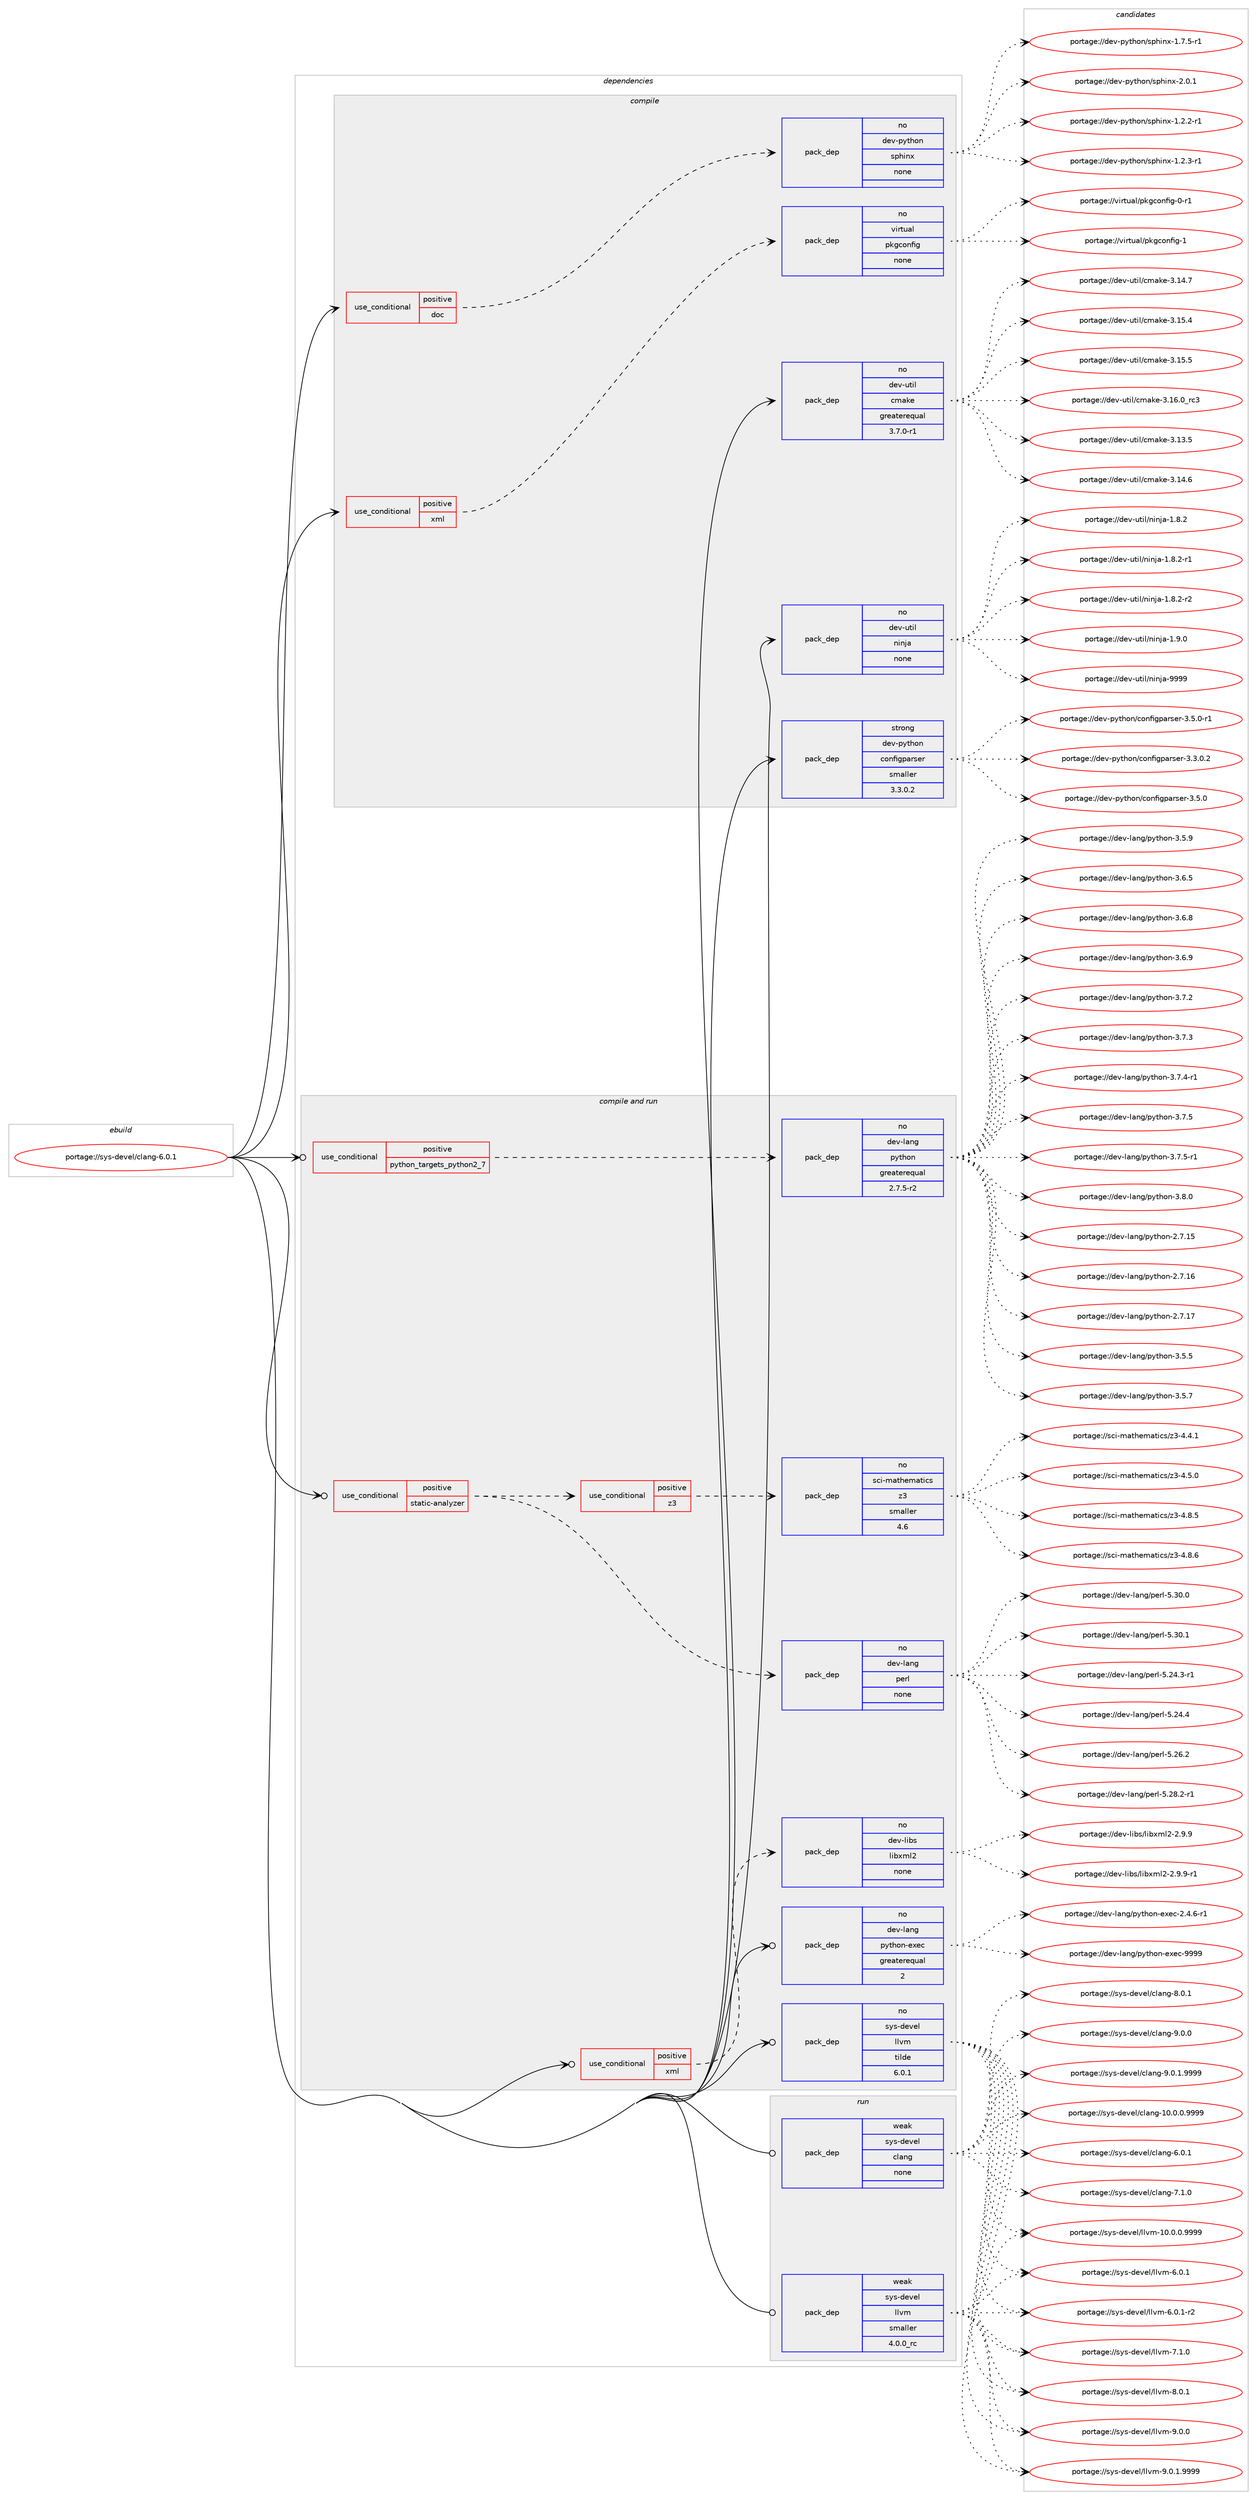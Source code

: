digraph prolog {

# *************
# Graph options
# *************

newrank=true;
concentrate=true;
compound=true;
graph [rankdir=LR,fontname=Helvetica,fontsize=10,ranksep=1.5];#, ranksep=2.5, nodesep=0.2];
edge  [arrowhead=vee];
node  [fontname=Helvetica,fontsize=10];

# **********
# The ebuild
# **********

subgraph cluster_leftcol {
color=gray;
rank=same;
label=<<i>ebuild</i>>;
id [label="portage://sys-devel/clang-6.0.1", color=red, width=4, href="../sys-devel/clang-6.0.1.svg"];
}

# ****************
# The dependencies
# ****************

subgraph cluster_midcol {
color=gray;
label=<<i>dependencies</i>>;
subgraph cluster_compile {
fillcolor="#eeeeee";
style=filled;
label=<<i>compile</i>>;
subgraph cond102214 {
dependency422050 [label=<<TABLE BORDER="0" CELLBORDER="1" CELLSPACING="0" CELLPADDING="4"><TR><TD ROWSPAN="3" CELLPADDING="10">use_conditional</TD></TR><TR><TD>positive</TD></TR><TR><TD>doc</TD></TR></TABLE>>, shape=none, color=red];
subgraph pack312791 {
dependency422051 [label=<<TABLE BORDER="0" CELLBORDER="1" CELLSPACING="0" CELLPADDING="4" WIDTH="220"><TR><TD ROWSPAN="6" CELLPADDING="30">pack_dep</TD></TR><TR><TD WIDTH="110">no</TD></TR><TR><TD>dev-python</TD></TR><TR><TD>sphinx</TD></TR><TR><TD>none</TD></TR><TR><TD></TD></TR></TABLE>>, shape=none, color=blue];
}
dependency422050:e -> dependency422051:w [weight=20,style="dashed",arrowhead="vee"];
}
id:e -> dependency422050:w [weight=20,style="solid",arrowhead="vee"];
subgraph cond102215 {
dependency422052 [label=<<TABLE BORDER="0" CELLBORDER="1" CELLSPACING="0" CELLPADDING="4"><TR><TD ROWSPAN="3" CELLPADDING="10">use_conditional</TD></TR><TR><TD>positive</TD></TR><TR><TD>xml</TD></TR></TABLE>>, shape=none, color=red];
subgraph pack312792 {
dependency422053 [label=<<TABLE BORDER="0" CELLBORDER="1" CELLSPACING="0" CELLPADDING="4" WIDTH="220"><TR><TD ROWSPAN="6" CELLPADDING="30">pack_dep</TD></TR><TR><TD WIDTH="110">no</TD></TR><TR><TD>virtual</TD></TR><TR><TD>pkgconfig</TD></TR><TR><TD>none</TD></TR><TR><TD></TD></TR></TABLE>>, shape=none, color=blue];
}
dependency422052:e -> dependency422053:w [weight=20,style="dashed",arrowhead="vee"];
}
id:e -> dependency422052:w [weight=20,style="solid",arrowhead="vee"];
subgraph pack312793 {
dependency422054 [label=<<TABLE BORDER="0" CELLBORDER="1" CELLSPACING="0" CELLPADDING="4" WIDTH="220"><TR><TD ROWSPAN="6" CELLPADDING="30">pack_dep</TD></TR><TR><TD WIDTH="110">no</TD></TR><TR><TD>dev-util</TD></TR><TR><TD>cmake</TD></TR><TR><TD>greaterequal</TD></TR><TR><TD>3.7.0-r1</TD></TR></TABLE>>, shape=none, color=blue];
}
id:e -> dependency422054:w [weight=20,style="solid",arrowhead="vee"];
subgraph pack312794 {
dependency422055 [label=<<TABLE BORDER="0" CELLBORDER="1" CELLSPACING="0" CELLPADDING="4" WIDTH="220"><TR><TD ROWSPAN="6" CELLPADDING="30">pack_dep</TD></TR><TR><TD WIDTH="110">no</TD></TR><TR><TD>dev-util</TD></TR><TR><TD>ninja</TD></TR><TR><TD>none</TD></TR><TR><TD></TD></TR></TABLE>>, shape=none, color=blue];
}
id:e -> dependency422055:w [weight=20,style="solid",arrowhead="vee"];
subgraph pack312795 {
dependency422056 [label=<<TABLE BORDER="0" CELLBORDER="1" CELLSPACING="0" CELLPADDING="4" WIDTH="220"><TR><TD ROWSPAN="6" CELLPADDING="30">pack_dep</TD></TR><TR><TD WIDTH="110">strong</TD></TR><TR><TD>dev-python</TD></TR><TR><TD>configparser</TD></TR><TR><TD>smaller</TD></TR><TR><TD>3.3.0.2</TD></TR></TABLE>>, shape=none, color=blue];
}
id:e -> dependency422056:w [weight=20,style="solid",arrowhead="vee"];
}
subgraph cluster_compileandrun {
fillcolor="#eeeeee";
style=filled;
label=<<i>compile and run</i>>;
subgraph cond102216 {
dependency422057 [label=<<TABLE BORDER="0" CELLBORDER="1" CELLSPACING="0" CELLPADDING="4"><TR><TD ROWSPAN="3" CELLPADDING="10">use_conditional</TD></TR><TR><TD>positive</TD></TR><TR><TD>python_targets_python2_7</TD></TR></TABLE>>, shape=none, color=red];
subgraph pack312796 {
dependency422058 [label=<<TABLE BORDER="0" CELLBORDER="1" CELLSPACING="0" CELLPADDING="4" WIDTH="220"><TR><TD ROWSPAN="6" CELLPADDING="30">pack_dep</TD></TR><TR><TD WIDTH="110">no</TD></TR><TR><TD>dev-lang</TD></TR><TR><TD>python</TD></TR><TR><TD>greaterequal</TD></TR><TR><TD>2.7.5-r2</TD></TR></TABLE>>, shape=none, color=blue];
}
dependency422057:e -> dependency422058:w [weight=20,style="dashed",arrowhead="vee"];
}
id:e -> dependency422057:w [weight=20,style="solid",arrowhead="odotvee"];
subgraph cond102217 {
dependency422059 [label=<<TABLE BORDER="0" CELLBORDER="1" CELLSPACING="0" CELLPADDING="4"><TR><TD ROWSPAN="3" CELLPADDING="10">use_conditional</TD></TR><TR><TD>positive</TD></TR><TR><TD>static-analyzer</TD></TR></TABLE>>, shape=none, color=red];
subgraph pack312797 {
dependency422060 [label=<<TABLE BORDER="0" CELLBORDER="1" CELLSPACING="0" CELLPADDING="4" WIDTH="220"><TR><TD ROWSPAN="6" CELLPADDING="30">pack_dep</TD></TR><TR><TD WIDTH="110">no</TD></TR><TR><TD>dev-lang</TD></TR><TR><TD>perl</TD></TR><TR><TD>none</TD></TR><TR><TD></TD></TR></TABLE>>, shape=none, color=blue];
}
dependency422059:e -> dependency422060:w [weight=20,style="dashed",arrowhead="vee"];
subgraph cond102218 {
dependency422061 [label=<<TABLE BORDER="0" CELLBORDER="1" CELLSPACING="0" CELLPADDING="4"><TR><TD ROWSPAN="3" CELLPADDING="10">use_conditional</TD></TR><TR><TD>positive</TD></TR><TR><TD>z3</TD></TR></TABLE>>, shape=none, color=red];
subgraph pack312798 {
dependency422062 [label=<<TABLE BORDER="0" CELLBORDER="1" CELLSPACING="0" CELLPADDING="4" WIDTH="220"><TR><TD ROWSPAN="6" CELLPADDING="30">pack_dep</TD></TR><TR><TD WIDTH="110">no</TD></TR><TR><TD>sci-mathematics</TD></TR><TR><TD>z3</TD></TR><TR><TD>smaller</TD></TR><TR><TD>4.6</TD></TR></TABLE>>, shape=none, color=blue];
}
dependency422061:e -> dependency422062:w [weight=20,style="dashed",arrowhead="vee"];
}
dependency422059:e -> dependency422061:w [weight=20,style="dashed",arrowhead="vee"];
}
id:e -> dependency422059:w [weight=20,style="solid",arrowhead="odotvee"];
subgraph cond102219 {
dependency422063 [label=<<TABLE BORDER="0" CELLBORDER="1" CELLSPACING="0" CELLPADDING="4"><TR><TD ROWSPAN="3" CELLPADDING="10">use_conditional</TD></TR><TR><TD>positive</TD></TR><TR><TD>xml</TD></TR></TABLE>>, shape=none, color=red];
subgraph pack312799 {
dependency422064 [label=<<TABLE BORDER="0" CELLBORDER="1" CELLSPACING="0" CELLPADDING="4" WIDTH="220"><TR><TD ROWSPAN="6" CELLPADDING="30">pack_dep</TD></TR><TR><TD WIDTH="110">no</TD></TR><TR><TD>dev-libs</TD></TR><TR><TD>libxml2</TD></TR><TR><TD>none</TD></TR><TR><TD></TD></TR></TABLE>>, shape=none, color=blue];
}
dependency422063:e -> dependency422064:w [weight=20,style="dashed",arrowhead="vee"];
}
id:e -> dependency422063:w [weight=20,style="solid",arrowhead="odotvee"];
subgraph pack312800 {
dependency422065 [label=<<TABLE BORDER="0" CELLBORDER="1" CELLSPACING="0" CELLPADDING="4" WIDTH="220"><TR><TD ROWSPAN="6" CELLPADDING="30">pack_dep</TD></TR><TR><TD WIDTH="110">no</TD></TR><TR><TD>dev-lang</TD></TR><TR><TD>python-exec</TD></TR><TR><TD>greaterequal</TD></TR><TR><TD>2</TD></TR></TABLE>>, shape=none, color=blue];
}
id:e -> dependency422065:w [weight=20,style="solid",arrowhead="odotvee"];
subgraph pack312801 {
dependency422066 [label=<<TABLE BORDER="0" CELLBORDER="1" CELLSPACING="0" CELLPADDING="4" WIDTH="220"><TR><TD ROWSPAN="6" CELLPADDING="30">pack_dep</TD></TR><TR><TD WIDTH="110">no</TD></TR><TR><TD>sys-devel</TD></TR><TR><TD>llvm</TD></TR><TR><TD>tilde</TD></TR><TR><TD>6.0.1</TD></TR></TABLE>>, shape=none, color=blue];
}
id:e -> dependency422066:w [weight=20,style="solid",arrowhead="odotvee"];
}
subgraph cluster_run {
fillcolor="#eeeeee";
style=filled;
label=<<i>run</i>>;
subgraph pack312802 {
dependency422067 [label=<<TABLE BORDER="0" CELLBORDER="1" CELLSPACING="0" CELLPADDING="4" WIDTH="220"><TR><TD ROWSPAN="6" CELLPADDING="30">pack_dep</TD></TR><TR><TD WIDTH="110">weak</TD></TR><TR><TD>sys-devel</TD></TR><TR><TD>clang</TD></TR><TR><TD>none</TD></TR><TR><TD></TD></TR></TABLE>>, shape=none, color=blue];
}
id:e -> dependency422067:w [weight=20,style="solid",arrowhead="odot"];
subgraph pack312803 {
dependency422068 [label=<<TABLE BORDER="0" CELLBORDER="1" CELLSPACING="0" CELLPADDING="4" WIDTH="220"><TR><TD ROWSPAN="6" CELLPADDING="30">pack_dep</TD></TR><TR><TD WIDTH="110">weak</TD></TR><TR><TD>sys-devel</TD></TR><TR><TD>llvm</TD></TR><TR><TD>smaller</TD></TR><TR><TD>4.0.0_rc</TD></TR></TABLE>>, shape=none, color=blue];
}
id:e -> dependency422068:w [weight=20,style="solid",arrowhead="odot"];
}
}

# **************
# The candidates
# **************

subgraph cluster_choices {
rank=same;
color=gray;
label=<<i>candidates</i>>;

subgraph choice312791 {
color=black;
nodesep=1;
choiceportage10010111845112121116104111110471151121041051101204549465046504511449 [label="portage://dev-python/sphinx-1.2.2-r1", color=red, width=4,href="../dev-python/sphinx-1.2.2-r1.svg"];
choiceportage10010111845112121116104111110471151121041051101204549465046514511449 [label="portage://dev-python/sphinx-1.2.3-r1", color=red, width=4,href="../dev-python/sphinx-1.2.3-r1.svg"];
choiceportage10010111845112121116104111110471151121041051101204549465546534511449 [label="portage://dev-python/sphinx-1.7.5-r1", color=red, width=4,href="../dev-python/sphinx-1.7.5-r1.svg"];
choiceportage1001011184511212111610411111047115112104105110120455046484649 [label="portage://dev-python/sphinx-2.0.1", color=red, width=4,href="../dev-python/sphinx-2.0.1.svg"];
dependency422051:e -> choiceportage10010111845112121116104111110471151121041051101204549465046504511449:w [style=dotted,weight="100"];
dependency422051:e -> choiceportage10010111845112121116104111110471151121041051101204549465046514511449:w [style=dotted,weight="100"];
dependency422051:e -> choiceportage10010111845112121116104111110471151121041051101204549465546534511449:w [style=dotted,weight="100"];
dependency422051:e -> choiceportage1001011184511212111610411111047115112104105110120455046484649:w [style=dotted,weight="100"];
}
subgraph choice312792 {
color=black;
nodesep=1;
choiceportage11810511411611797108471121071039911111010210510345484511449 [label="portage://virtual/pkgconfig-0-r1", color=red, width=4,href="../virtual/pkgconfig-0-r1.svg"];
choiceportage1181051141161179710847112107103991111101021051034549 [label="portage://virtual/pkgconfig-1", color=red, width=4,href="../virtual/pkgconfig-1.svg"];
dependency422053:e -> choiceportage11810511411611797108471121071039911111010210510345484511449:w [style=dotted,weight="100"];
dependency422053:e -> choiceportage1181051141161179710847112107103991111101021051034549:w [style=dotted,weight="100"];
}
subgraph choice312793 {
color=black;
nodesep=1;
choiceportage1001011184511711610510847991099710710145514649514653 [label="portage://dev-util/cmake-3.13.5", color=red, width=4,href="../dev-util/cmake-3.13.5.svg"];
choiceportage1001011184511711610510847991099710710145514649524654 [label="portage://dev-util/cmake-3.14.6", color=red, width=4,href="../dev-util/cmake-3.14.6.svg"];
choiceportage1001011184511711610510847991099710710145514649524655 [label="portage://dev-util/cmake-3.14.7", color=red, width=4,href="../dev-util/cmake-3.14.7.svg"];
choiceportage1001011184511711610510847991099710710145514649534652 [label="portage://dev-util/cmake-3.15.4", color=red, width=4,href="../dev-util/cmake-3.15.4.svg"];
choiceportage1001011184511711610510847991099710710145514649534653 [label="portage://dev-util/cmake-3.15.5", color=red, width=4,href="../dev-util/cmake-3.15.5.svg"];
choiceportage1001011184511711610510847991099710710145514649544648951149951 [label="portage://dev-util/cmake-3.16.0_rc3", color=red, width=4,href="../dev-util/cmake-3.16.0_rc3.svg"];
dependency422054:e -> choiceportage1001011184511711610510847991099710710145514649514653:w [style=dotted,weight="100"];
dependency422054:e -> choiceportage1001011184511711610510847991099710710145514649524654:w [style=dotted,weight="100"];
dependency422054:e -> choiceportage1001011184511711610510847991099710710145514649524655:w [style=dotted,weight="100"];
dependency422054:e -> choiceportage1001011184511711610510847991099710710145514649534652:w [style=dotted,weight="100"];
dependency422054:e -> choiceportage1001011184511711610510847991099710710145514649534653:w [style=dotted,weight="100"];
dependency422054:e -> choiceportage1001011184511711610510847991099710710145514649544648951149951:w [style=dotted,weight="100"];
}
subgraph choice312794 {
color=black;
nodesep=1;
choiceportage100101118451171161051084711010511010697454946564650 [label="portage://dev-util/ninja-1.8.2", color=red, width=4,href="../dev-util/ninja-1.8.2.svg"];
choiceportage1001011184511711610510847110105110106974549465646504511449 [label="portage://dev-util/ninja-1.8.2-r1", color=red, width=4,href="../dev-util/ninja-1.8.2-r1.svg"];
choiceportage1001011184511711610510847110105110106974549465646504511450 [label="portage://dev-util/ninja-1.8.2-r2", color=red, width=4,href="../dev-util/ninja-1.8.2-r2.svg"];
choiceportage100101118451171161051084711010511010697454946574648 [label="portage://dev-util/ninja-1.9.0", color=red, width=4,href="../dev-util/ninja-1.9.0.svg"];
choiceportage1001011184511711610510847110105110106974557575757 [label="portage://dev-util/ninja-9999", color=red, width=4,href="../dev-util/ninja-9999.svg"];
dependency422055:e -> choiceportage100101118451171161051084711010511010697454946564650:w [style=dotted,weight="100"];
dependency422055:e -> choiceportage1001011184511711610510847110105110106974549465646504511449:w [style=dotted,weight="100"];
dependency422055:e -> choiceportage1001011184511711610510847110105110106974549465646504511450:w [style=dotted,weight="100"];
dependency422055:e -> choiceportage100101118451171161051084711010511010697454946574648:w [style=dotted,weight="100"];
dependency422055:e -> choiceportage1001011184511711610510847110105110106974557575757:w [style=dotted,weight="100"];
}
subgraph choice312795 {
color=black;
nodesep=1;
choiceportage100101118451121211161041111104799111110102105103112971141151011144551465146484650 [label="portage://dev-python/configparser-3.3.0.2", color=red, width=4,href="../dev-python/configparser-3.3.0.2.svg"];
choiceportage10010111845112121116104111110479911111010210510311297114115101114455146534648 [label="portage://dev-python/configparser-3.5.0", color=red, width=4,href="../dev-python/configparser-3.5.0.svg"];
choiceportage100101118451121211161041111104799111110102105103112971141151011144551465346484511449 [label="portage://dev-python/configparser-3.5.0-r1", color=red, width=4,href="../dev-python/configparser-3.5.0-r1.svg"];
dependency422056:e -> choiceportage100101118451121211161041111104799111110102105103112971141151011144551465146484650:w [style=dotted,weight="100"];
dependency422056:e -> choiceportage10010111845112121116104111110479911111010210510311297114115101114455146534648:w [style=dotted,weight="100"];
dependency422056:e -> choiceportage100101118451121211161041111104799111110102105103112971141151011144551465346484511449:w [style=dotted,weight="100"];
}
subgraph choice312796 {
color=black;
nodesep=1;
choiceportage10010111845108971101034711212111610411111045504655464953 [label="portage://dev-lang/python-2.7.15", color=red, width=4,href="../dev-lang/python-2.7.15.svg"];
choiceportage10010111845108971101034711212111610411111045504655464954 [label="portage://dev-lang/python-2.7.16", color=red, width=4,href="../dev-lang/python-2.7.16.svg"];
choiceportage10010111845108971101034711212111610411111045504655464955 [label="portage://dev-lang/python-2.7.17", color=red, width=4,href="../dev-lang/python-2.7.17.svg"];
choiceportage100101118451089711010347112121116104111110455146534653 [label="portage://dev-lang/python-3.5.5", color=red, width=4,href="../dev-lang/python-3.5.5.svg"];
choiceportage100101118451089711010347112121116104111110455146534655 [label="portage://dev-lang/python-3.5.7", color=red, width=4,href="../dev-lang/python-3.5.7.svg"];
choiceportage100101118451089711010347112121116104111110455146534657 [label="portage://dev-lang/python-3.5.9", color=red, width=4,href="../dev-lang/python-3.5.9.svg"];
choiceportage100101118451089711010347112121116104111110455146544653 [label="portage://dev-lang/python-3.6.5", color=red, width=4,href="../dev-lang/python-3.6.5.svg"];
choiceportage100101118451089711010347112121116104111110455146544656 [label="portage://dev-lang/python-3.6.8", color=red, width=4,href="../dev-lang/python-3.6.8.svg"];
choiceportage100101118451089711010347112121116104111110455146544657 [label="portage://dev-lang/python-3.6.9", color=red, width=4,href="../dev-lang/python-3.6.9.svg"];
choiceportage100101118451089711010347112121116104111110455146554650 [label="portage://dev-lang/python-3.7.2", color=red, width=4,href="../dev-lang/python-3.7.2.svg"];
choiceportage100101118451089711010347112121116104111110455146554651 [label="portage://dev-lang/python-3.7.3", color=red, width=4,href="../dev-lang/python-3.7.3.svg"];
choiceportage1001011184510897110103471121211161041111104551465546524511449 [label="portage://dev-lang/python-3.7.4-r1", color=red, width=4,href="../dev-lang/python-3.7.4-r1.svg"];
choiceportage100101118451089711010347112121116104111110455146554653 [label="portage://dev-lang/python-3.7.5", color=red, width=4,href="../dev-lang/python-3.7.5.svg"];
choiceportage1001011184510897110103471121211161041111104551465546534511449 [label="portage://dev-lang/python-3.7.5-r1", color=red, width=4,href="../dev-lang/python-3.7.5-r1.svg"];
choiceportage100101118451089711010347112121116104111110455146564648 [label="portage://dev-lang/python-3.8.0", color=red, width=4,href="../dev-lang/python-3.8.0.svg"];
dependency422058:e -> choiceportage10010111845108971101034711212111610411111045504655464953:w [style=dotted,weight="100"];
dependency422058:e -> choiceportage10010111845108971101034711212111610411111045504655464954:w [style=dotted,weight="100"];
dependency422058:e -> choiceportage10010111845108971101034711212111610411111045504655464955:w [style=dotted,weight="100"];
dependency422058:e -> choiceportage100101118451089711010347112121116104111110455146534653:w [style=dotted,weight="100"];
dependency422058:e -> choiceportage100101118451089711010347112121116104111110455146534655:w [style=dotted,weight="100"];
dependency422058:e -> choiceportage100101118451089711010347112121116104111110455146534657:w [style=dotted,weight="100"];
dependency422058:e -> choiceportage100101118451089711010347112121116104111110455146544653:w [style=dotted,weight="100"];
dependency422058:e -> choiceportage100101118451089711010347112121116104111110455146544656:w [style=dotted,weight="100"];
dependency422058:e -> choiceportage100101118451089711010347112121116104111110455146544657:w [style=dotted,weight="100"];
dependency422058:e -> choiceportage100101118451089711010347112121116104111110455146554650:w [style=dotted,weight="100"];
dependency422058:e -> choiceportage100101118451089711010347112121116104111110455146554651:w [style=dotted,weight="100"];
dependency422058:e -> choiceportage1001011184510897110103471121211161041111104551465546524511449:w [style=dotted,weight="100"];
dependency422058:e -> choiceportage100101118451089711010347112121116104111110455146554653:w [style=dotted,weight="100"];
dependency422058:e -> choiceportage1001011184510897110103471121211161041111104551465546534511449:w [style=dotted,weight="100"];
dependency422058:e -> choiceportage100101118451089711010347112121116104111110455146564648:w [style=dotted,weight="100"];
}
subgraph choice312797 {
color=black;
nodesep=1;
choiceportage100101118451089711010347112101114108455346505246514511449 [label="portage://dev-lang/perl-5.24.3-r1", color=red, width=4,href="../dev-lang/perl-5.24.3-r1.svg"];
choiceportage10010111845108971101034711210111410845534650524652 [label="portage://dev-lang/perl-5.24.4", color=red, width=4,href="../dev-lang/perl-5.24.4.svg"];
choiceportage10010111845108971101034711210111410845534650544650 [label="portage://dev-lang/perl-5.26.2", color=red, width=4,href="../dev-lang/perl-5.26.2.svg"];
choiceportage100101118451089711010347112101114108455346505646504511449 [label="portage://dev-lang/perl-5.28.2-r1", color=red, width=4,href="../dev-lang/perl-5.28.2-r1.svg"];
choiceportage10010111845108971101034711210111410845534651484648 [label="portage://dev-lang/perl-5.30.0", color=red, width=4,href="../dev-lang/perl-5.30.0.svg"];
choiceportage10010111845108971101034711210111410845534651484649 [label="portage://dev-lang/perl-5.30.1", color=red, width=4,href="../dev-lang/perl-5.30.1.svg"];
dependency422060:e -> choiceportage100101118451089711010347112101114108455346505246514511449:w [style=dotted,weight="100"];
dependency422060:e -> choiceportage10010111845108971101034711210111410845534650524652:w [style=dotted,weight="100"];
dependency422060:e -> choiceportage10010111845108971101034711210111410845534650544650:w [style=dotted,weight="100"];
dependency422060:e -> choiceportage100101118451089711010347112101114108455346505646504511449:w [style=dotted,weight="100"];
dependency422060:e -> choiceportage10010111845108971101034711210111410845534651484648:w [style=dotted,weight="100"];
dependency422060:e -> choiceportage10010111845108971101034711210111410845534651484649:w [style=dotted,weight="100"];
}
subgraph choice312798 {
color=black;
nodesep=1;
choiceportage11599105451099711610410110997116105991154712251455246524649 [label="portage://sci-mathematics/z3-4.4.1", color=red, width=4,href="../sci-mathematics/z3-4.4.1.svg"];
choiceportage11599105451099711610410110997116105991154712251455246534648 [label="portage://sci-mathematics/z3-4.5.0", color=red, width=4,href="../sci-mathematics/z3-4.5.0.svg"];
choiceportage11599105451099711610410110997116105991154712251455246564653 [label="portage://sci-mathematics/z3-4.8.5", color=red, width=4,href="../sci-mathematics/z3-4.8.5.svg"];
choiceportage11599105451099711610410110997116105991154712251455246564654 [label="portage://sci-mathematics/z3-4.8.6", color=red, width=4,href="../sci-mathematics/z3-4.8.6.svg"];
dependency422062:e -> choiceportage11599105451099711610410110997116105991154712251455246524649:w [style=dotted,weight="100"];
dependency422062:e -> choiceportage11599105451099711610410110997116105991154712251455246534648:w [style=dotted,weight="100"];
dependency422062:e -> choiceportage11599105451099711610410110997116105991154712251455246564653:w [style=dotted,weight="100"];
dependency422062:e -> choiceportage11599105451099711610410110997116105991154712251455246564654:w [style=dotted,weight="100"];
}
subgraph choice312799 {
color=black;
nodesep=1;
choiceportage1001011184510810598115471081059812010910850455046574657 [label="portage://dev-libs/libxml2-2.9.9", color=red, width=4,href="../dev-libs/libxml2-2.9.9.svg"];
choiceportage10010111845108105981154710810598120109108504550465746574511449 [label="portage://dev-libs/libxml2-2.9.9-r1", color=red, width=4,href="../dev-libs/libxml2-2.9.9-r1.svg"];
dependency422064:e -> choiceportage1001011184510810598115471081059812010910850455046574657:w [style=dotted,weight="100"];
dependency422064:e -> choiceportage10010111845108105981154710810598120109108504550465746574511449:w [style=dotted,weight="100"];
}
subgraph choice312800 {
color=black;
nodesep=1;
choiceportage10010111845108971101034711212111610411111045101120101994550465246544511449 [label="portage://dev-lang/python-exec-2.4.6-r1", color=red, width=4,href="../dev-lang/python-exec-2.4.6-r1.svg"];
choiceportage10010111845108971101034711212111610411111045101120101994557575757 [label="portage://dev-lang/python-exec-9999", color=red, width=4,href="../dev-lang/python-exec-9999.svg"];
dependency422065:e -> choiceportage10010111845108971101034711212111610411111045101120101994550465246544511449:w [style=dotted,weight="100"];
dependency422065:e -> choiceportage10010111845108971101034711212111610411111045101120101994557575757:w [style=dotted,weight="100"];
}
subgraph choice312801 {
color=black;
nodesep=1;
choiceportage1151211154510010111810110847108108118109454948464846484657575757 [label="portage://sys-devel/llvm-10.0.0.9999", color=red, width=4,href="../sys-devel/llvm-10.0.0.9999.svg"];
choiceportage1151211154510010111810110847108108118109455446484649 [label="portage://sys-devel/llvm-6.0.1", color=red, width=4,href="../sys-devel/llvm-6.0.1.svg"];
choiceportage11512111545100101118101108471081081181094554464846494511450 [label="portage://sys-devel/llvm-6.0.1-r2", color=red, width=4,href="../sys-devel/llvm-6.0.1-r2.svg"];
choiceportage1151211154510010111810110847108108118109455546494648 [label="portage://sys-devel/llvm-7.1.0", color=red, width=4,href="../sys-devel/llvm-7.1.0.svg"];
choiceportage1151211154510010111810110847108108118109455646484649 [label="portage://sys-devel/llvm-8.0.1", color=red, width=4,href="../sys-devel/llvm-8.0.1.svg"];
choiceportage1151211154510010111810110847108108118109455746484648 [label="portage://sys-devel/llvm-9.0.0", color=red, width=4,href="../sys-devel/llvm-9.0.0.svg"];
choiceportage11512111545100101118101108471081081181094557464846494657575757 [label="portage://sys-devel/llvm-9.0.1.9999", color=red, width=4,href="../sys-devel/llvm-9.0.1.9999.svg"];
dependency422066:e -> choiceportage1151211154510010111810110847108108118109454948464846484657575757:w [style=dotted,weight="100"];
dependency422066:e -> choiceportage1151211154510010111810110847108108118109455446484649:w [style=dotted,weight="100"];
dependency422066:e -> choiceportage11512111545100101118101108471081081181094554464846494511450:w [style=dotted,weight="100"];
dependency422066:e -> choiceportage1151211154510010111810110847108108118109455546494648:w [style=dotted,weight="100"];
dependency422066:e -> choiceportage1151211154510010111810110847108108118109455646484649:w [style=dotted,weight="100"];
dependency422066:e -> choiceportage1151211154510010111810110847108108118109455746484648:w [style=dotted,weight="100"];
dependency422066:e -> choiceportage11512111545100101118101108471081081181094557464846494657575757:w [style=dotted,weight="100"];
}
subgraph choice312802 {
color=black;
nodesep=1;
choiceportage11512111545100101118101108479910897110103454948464846484657575757 [label="portage://sys-devel/clang-10.0.0.9999", color=red, width=4,href="../sys-devel/clang-10.0.0.9999.svg"];
choiceportage11512111545100101118101108479910897110103455446484649 [label="portage://sys-devel/clang-6.0.1", color=red, width=4,href="../sys-devel/clang-6.0.1.svg"];
choiceportage11512111545100101118101108479910897110103455546494648 [label="portage://sys-devel/clang-7.1.0", color=red, width=4,href="../sys-devel/clang-7.1.0.svg"];
choiceportage11512111545100101118101108479910897110103455646484649 [label="portage://sys-devel/clang-8.0.1", color=red, width=4,href="../sys-devel/clang-8.0.1.svg"];
choiceportage11512111545100101118101108479910897110103455746484648 [label="portage://sys-devel/clang-9.0.0", color=red, width=4,href="../sys-devel/clang-9.0.0.svg"];
choiceportage115121115451001011181011084799108971101034557464846494657575757 [label="portage://sys-devel/clang-9.0.1.9999", color=red, width=4,href="../sys-devel/clang-9.0.1.9999.svg"];
dependency422067:e -> choiceportage11512111545100101118101108479910897110103454948464846484657575757:w [style=dotted,weight="100"];
dependency422067:e -> choiceportage11512111545100101118101108479910897110103455446484649:w [style=dotted,weight="100"];
dependency422067:e -> choiceportage11512111545100101118101108479910897110103455546494648:w [style=dotted,weight="100"];
dependency422067:e -> choiceportage11512111545100101118101108479910897110103455646484649:w [style=dotted,weight="100"];
dependency422067:e -> choiceportage11512111545100101118101108479910897110103455746484648:w [style=dotted,weight="100"];
dependency422067:e -> choiceportage115121115451001011181011084799108971101034557464846494657575757:w [style=dotted,weight="100"];
}
subgraph choice312803 {
color=black;
nodesep=1;
choiceportage1151211154510010111810110847108108118109454948464846484657575757 [label="portage://sys-devel/llvm-10.0.0.9999", color=red, width=4,href="../sys-devel/llvm-10.0.0.9999.svg"];
choiceportage1151211154510010111810110847108108118109455446484649 [label="portage://sys-devel/llvm-6.0.1", color=red, width=4,href="../sys-devel/llvm-6.0.1.svg"];
choiceportage11512111545100101118101108471081081181094554464846494511450 [label="portage://sys-devel/llvm-6.0.1-r2", color=red, width=4,href="../sys-devel/llvm-6.0.1-r2.svg"];
choiceportage1151211154510010111810110847108108118109455546494648 [label="portage://sys-devel/llvm-7.1.0", color=red, width=4,href="../sys-devel/llvm-7.1.0.svg"];
choiceportage1151211154510010111810110847108108118109455646484649 [label="portage://sys-devel/llvm-8.0.1", color=red, width=4,href="../sys-devel/llvm-8.0.1.svg"];
choiceportage1151211154510010111810110847108108118109455746484648 [label="portage://sys-devel/llvm-9.0.0", color=red, width=4,href="../sys-devel/llvm-9.0.0.svg"];
choiceportage11512111545100101118101108471081081181094557464846494657575757 [label="portage://sys-devel/llvm-9.0.1.9999", color=red, width=4,href="../sys-devel/llvm-9.0.1.9999.svg"];
dependency422068:e -> choiceportage1151211154510010111810110847108108118109454948464846484657575757:w [style=dotted,weight="100"];
dependency422068:e -> choiceportage1151211154510010111810110847108108118109455446484649:w [style=dotted,weight="100"];
dependency422068:e -> choiceportage11512111545100101118101108471081081181094554464846494511450:w [style=dotted,weight="100"];
dependency422068:e -> choiceportage1151211154510010111810110847108108118109455546494648:w [style=dotted,weight="100"];
dependency422068:e -> choiceportage1151211154510010111810110847108108118109455646484649:w [style=dotted,weight="100"];
dependency422068:e -> choiceportage1151211154510010111810110847108108118109455746484648:w [style=dotted,weight="100"];
dependency422068:e -> choiceportage11512111545100101118101108471081081181094557464846494657575757:w [style=dotted,weight="100"];
}
}

}
